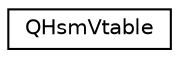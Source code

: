 digraph "Graphical Class Hierarchy"
{
 // LATEX_PDF_SIZE
  edge [fontname="Helvetica",fontsize="10",labelfontname="Helvetica",labelfontsize="10"];
  node [fontname="Helvetica",fontsize="10",shape=record];
  rankdir="LR";
  Node0 [label="QHsmVtable",height=0.2,width=0.4,color="black", fillcolor="white", style="filled",URL="$struct_q_hsm_vtable.html",tooltip="Virtual table for the QHsm class."];
}
